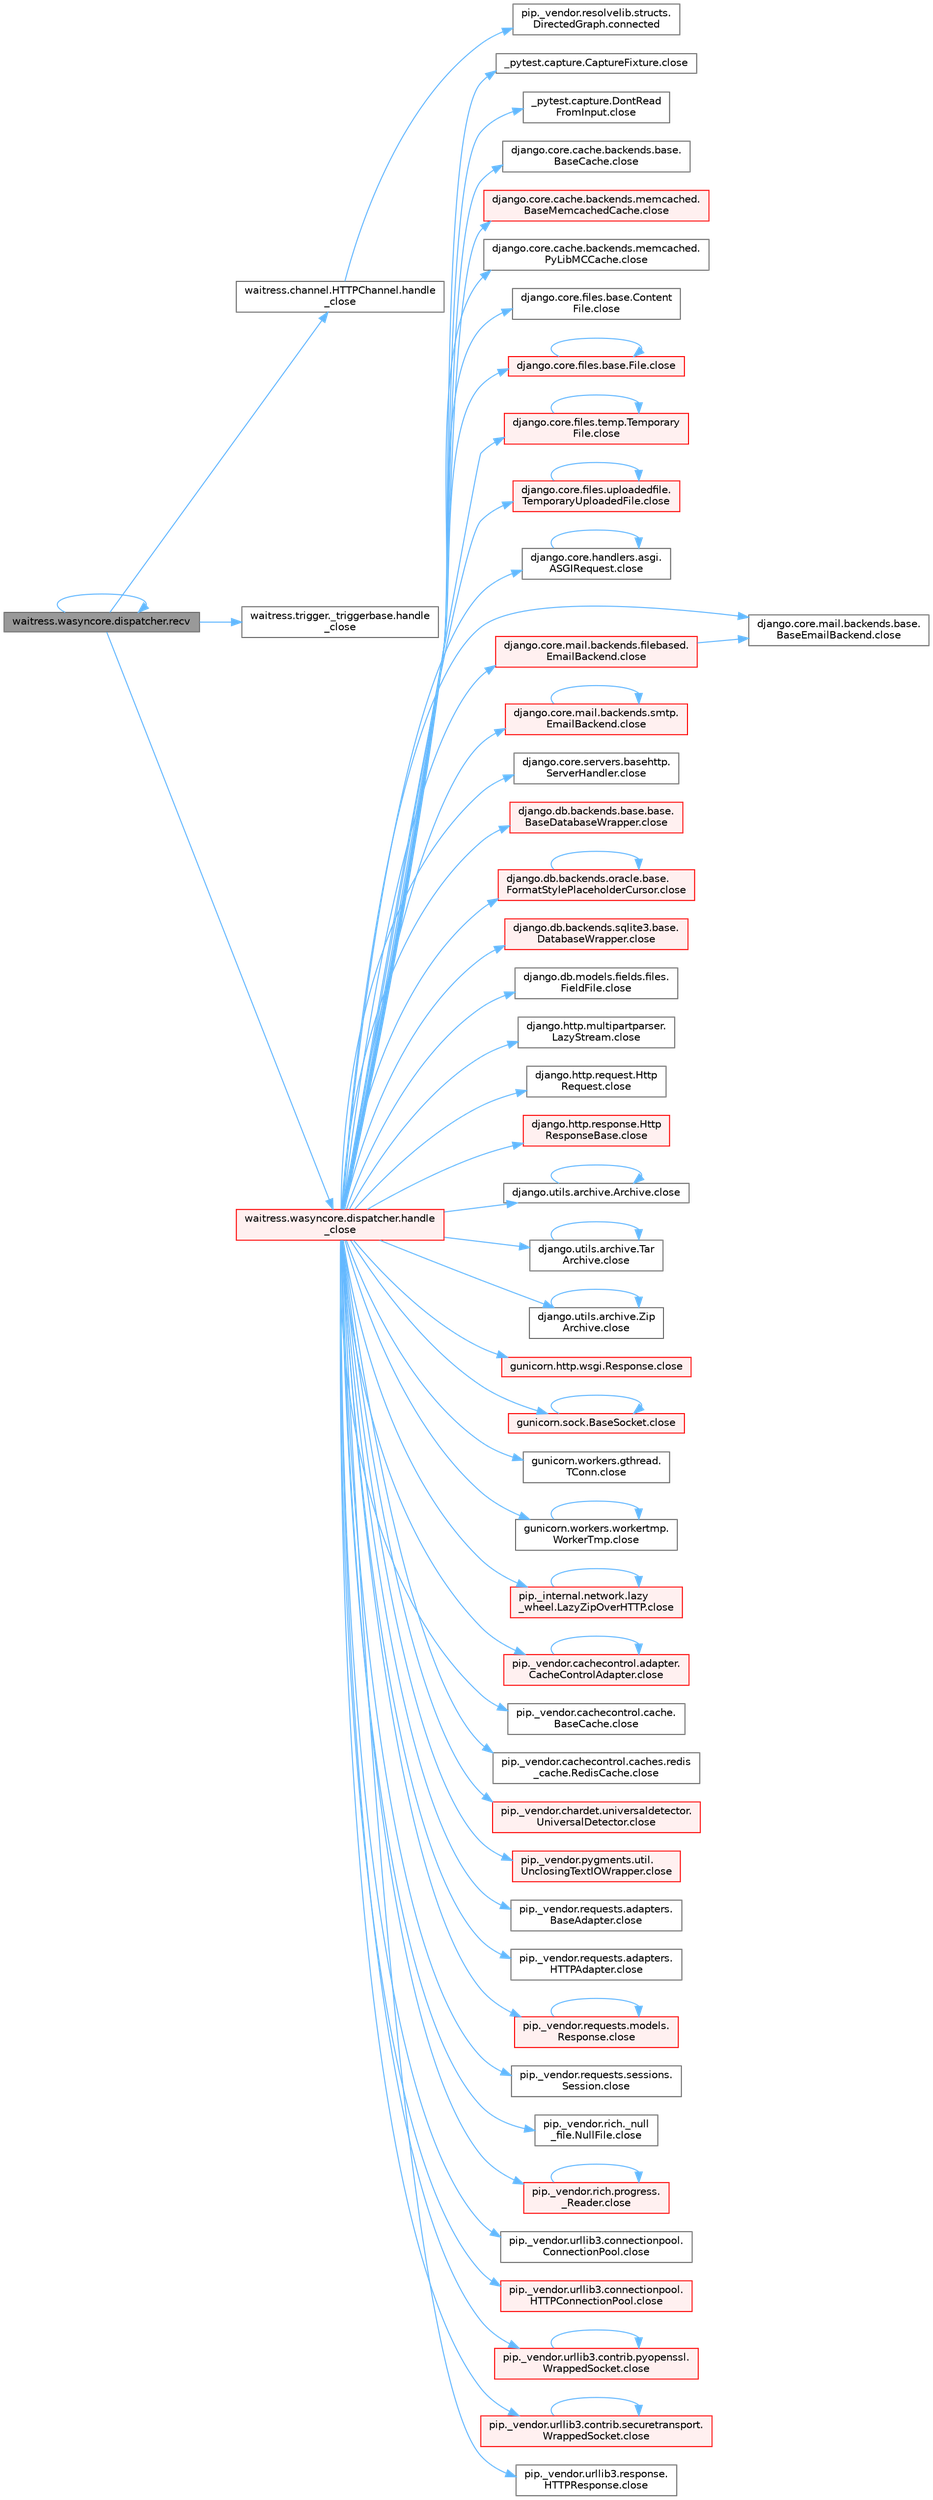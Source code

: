 digraph "waitress.wasyncore.dispatcher.recv"
{
 // LATEX_PDF_SIZE
  bgcolor="transparent";
  edge [fontname=Helvetica,fontsize=10,labelfontname=Helvetica,labelfontsize=10];
  node [fontname=Helvetica,fontsize=10,shape=box,height=0.2,width=0.4];
  rankdir="LR";
  Node1 [id="Node000001",label="waitress.wasyncore.dispatcher.recv",height=0.2,width=0.4,color="gray40", fillcolor="grey60", style="filled", fontcolor="black",tooltip=" "];
  Node1 -> Node2 [id="edge1_Node000001_Node000002",color="steelblue1",style="solid",tooltip=" "];
  Node2 [id="Node000002",label="waitress.channel.HTTPChannel.handle\l_close",height=0.2,width=0.4,color="grey40", fillcolor="white", style="filled",URL="$classwaitress_1_1channel_1_1_h_t_t_p_channel.html#a7a39d8c5e77ff656e2d0a4bbff44853f",tooltip=" "];
  Node2 -> Node3 [id="edge2_Node000002_Node000003",color="steelblue1",style="solid",tooltip=" "];
  Node3 [id="Node000003",label="pip._vendor.resolvelib.structs.\lDirectedGraph.connected",height=0.2,width=0.4,color="grey40", fillcolor="white", style="filled",URL="$classpip_1_1__vendor_1_1resolvelib_1_1structs_1_1_directed_graph.html#a878604abbdcabb60af93a03f5e7bf204",tooltip=" "];
  Node1 -> Node4 [id="edge3_Node000001_Node000004",color="steelblue1",style="solid",tooltip=" "];
  Node4 [id="Node000004",label="waitress.trigger._triggerbase.handle\l_close",height=0.2,width=0.4,color="grey40", fillcolor="white", style="filled",URL="$classwaitress_1_1trigger_1_1__triggerbase.html#a31e26e130509668a8b5bb4240ec9dd45",tooltip=" "];
  Node1 -> Node5 [id="edge4_Node000001_Node000005",color="steelblue1",style="solid",tooltip=" "];
  Node5 [id="Node000005",label="waitress.wasyncore.dispatcher.handle\l_close",height=0.2,width=0.4,color="red", fillcolor="#FFF0F0", style="filled",URL="$classwaitress_1_1wasyncore_1_1dispatcher.html#a3aa67ce99ade5536c206ebc997189803",tooltip=" "];
  Node5 -> Node6 [id="edge5_Node000005_Node000006",color="steelblue1",style="solid",tooltip=" "];
  Node6 [id="Node000006",label="_pytest.capture.CaptureFixture.close",height=0.2,width=0.4,color="grey40", fillcolor="white", style="filled",URL="$class__pytest_1_1capture_1_1_capture_fixture.html#ac018b3a02c2aff2047974ced57907cd0",tooltip=" "];
  Node5 -> Node7 [id="edge6_Node000005_Node000007",color="steelblue1",style="solid",tooltip=" "];
  Node7 [id="Node000007",label="_pytest.capture.DontRead\lFromInput.close",height=0.2,width=0.4,color="grey40", fillcolor="white", style="filled",URL="$class__pytest_1_1capture_1_1_dont_read_from_input.html#accf28daf7db40f53462752cc02bbdd32",tooltip=" "];
  Node5 -> Node8 [id="edge7_Node000005_Node000008",color="steelblue1",style="solid",tooltip=" "];
  Node8 [id="Node000008",label="django.core.cache.backends.base.\lBaseCache.close",height=0.2,width=0.4,color="grey40", fillcolor="white", style="filled",URL="$classdjango_1_1core_1_1cache_1_1backends_1_1base_1_1_base_cache.html#ae5d10e57a1ab2b99171e943370da8cf3",tooltip=" "];
  Node5 -> Node9 [id="edge8_Node000005_Node000009",color="steelblue1",style="solid",tooltip=" "];
  Node9 [id="Node000009",label="django.core.cache.backends.memcached.\lBaseMemcachedCache.close",height=0.2,width=0.4,color="red", fillcolor="#FFF0F0", style="filled",URL="$classdjango_1_1core_1_1cache_1_1backends_1_1memcached_1_1_base_memcached_cache.html#ab36ac92f106d8dacc64d539b447a5e37",tooltip=" "];
  Node5 -> Node12 [id="edge9_Node000005_Node000012",color="steelblue1",style="solid",tooltip=" "];
  Node12 [id="Node000012",label="django.core.cache.backends.memcached.\lPyLibMCCache.close",height=0.2,width=0.4,color="grey40", fillcolor="white", style="filled",URL="$classdjango_1_1core_1_1cache_1_1backends_1_1memcached_1_1_py_lib_m_c_cache.html#a76cb2e86bb346b70433dfe177597da58",tooltip=" "];
  Node5 -> Node13 [id="edge10_Node000005_Node000013",color="steelblue1",style="solid",tooltip=" "];
  Node13 [id="Node000013",label="django.core.files.base.Content\lFile.close",height=0.2,width=0.4,color="grey40", fillcolor="white", style="filled",URL="$classdjango_1_1core_1_1files_1_1base_1_1_content_file.html#a09ae22d8cfcf28936b97a8eba0fd85cb",tooltip=" "];
  Node5 -> Node14 [id="edge11_Node000005_Node000014",color="steelblue1",style="solid",tooltip=" "];
  Node14 [id="Node000014",label="django.core.files.base.File.close",height=0.2,width=0.4,color="red", fillcolor="#FFF0F0", style="filled",URL="$classdjango_1_1core_1_1files_1_1base_1_1_file.html#a0ff3dc914f2c207114a150eaac429bdc",tooltip=" "];
  Node14 -> Node14 [id="edge12_Node000014_Node000014",color="steelblue1",style="solid",tooltip=" "];
  Node5 -> Node22 [id="edge13_Node000005_Node000022",color="steelblue1",style="solid",tooltip=" "];
  Node22 [id="Node000022",label="django.core.files.temp.Temporary\lFile.close",height=0.2,width=0.4,color="red", fillcolor="#FFF0F0", style="filled",URL="$classdjango_1_1core_1_1files_1_1temp_1_1_temporary_file.html#a3137c46b13cae4e5e6fe6489e42677d5",tooltip=" "];
  Node22 -> Node22 [id="edge14_Node000022_Node000022",color="steelblue1",style="solid",tooltip=" "];
  Node5 -> Node1044 [id="edge15_Node000005_Node001044",color="steelblue1",style="solid",tooltip=" "];
  Node1044 [id="Node001044",label="django.core.files.uploadedfile.\lTemporaryUploadedFile.close",height=0.2,width=0.4,color="red", fillcolor="#FFF0F0", style="filled",URL="$classdjango_1_1core_1_1files_1_1uploadedfile_1_1_temporary_uploaded_file.html#a01ddb9d43a99baf6157c1d60b37198cd",tooltip=" "];
  Node1044 -> Node1044 [id="edge16_Node001044_Node001044",color="steelblue1",style="solid",tooltip=" "];
  Node5 -> Node1045 [id="edge17_Node000005_Node001045",color="steelblue1",style="solid",tooltip=" "];
  Node1045 [id="Node001045",label="django.core.handlers.asgi.\lASGIRequest.close",height=0.2,width=0.4,color="grey40", fillcolor="white", style="filled",URL="$classdjango_1_1core_1_1handlers_1_1asgi_1_1_a_s_g_i_request.html#a2f3a1c1c50b4cf63ef552b4f96cc4f7f",tooltip=" "];
  Node1045 -> Node1045 [id="edge18_Node001045_Node001045",color="steelblue1",style="solid",tooltip=" "];
  Node5 -> Node1046 [id="edge19_Node000005_Node001046",color="steelblue1",style="solid",tooltip=" "];
  Node1046 [id="Node001046",label="django.core.mail.backends.base.\lBaseEmailBackend.close",height=0.2,width=0.4,color="grey40", fillcolor="white", style="filled",URL="$classdjango_1_1core_1_1mail_1_1backends_1_1base_1_1_base_email_backend.html#a358a8107d966c2d82d9eb9d18565784e",tooltip=" "];
  Node5 -> Node1047 [id="edge20_Node000005_Node001047",color="steelblue1",style="solid",tooltip=" "];
  Node1047 [id="Node001047",label="django.core.mail.backends.filebased.\lEmailBackend.close",height=0.2,width=0.4,color="red", fillcolor="#FFF0F0", style="filled",URL="$classdjango_1_1core_1_1mail_1_1backends_1_1filebased_1_1_email_backend.html#af90ba8a487930e530a20ceb03669a672",tooltip=" "];
  Node1047 -> Node1046 [id="edge21_Node001047_Node001046",color="steelblue1",style="solid",tooltip=" "];
  Node5 -> Node1048 [id="edge22_Node000005_Node001048",color="steelblue1",style="solid",tooltip=" "];
  Node1048 [id="Node001048",label="django.core.mail.backends.smtp.\lEmailBackend.close",height=0.2,width=0.4,color="red", fillcolor="#FFF0F0", style="filled",URL="$classdjango_1_1core_1_1mail_1_1backends_1_1smtp_1_1_email_backend.html#a6ac7253539c4f1102986c6df417fb050",tooltip=" "];
  Node1048 -> Node1048 [id="edge23_Node001048_Node001048",color="steelblue1",style="solid",tooltip=" "];
  Node5 -> Node1049 [id="edge24_Node000005_Node001049",color="steelblue1",style="solid",tooltip=" "];
  Node1049 [id="Node001049",label="django.core.servers.basehttp.\lServerHandler.close",height=0.2,width=0.4,color="grey40", fillcolor="white", style="filled",URL="$classdjango_1_1core_1_1servers_1_1basehttp_1_1_server_handler.html#a67022bc1dc85a75307901027d41a6a61",tooltip=" "];
  Node5 -> Node1050 [id="edge25_Node000005_Node001050",color="steelblue1",style="solid",tooltip=" "];
  Node1050 [id="Node001050",label="django.db.backends.base.base.\lBaseDatabaseWrapper.close",height=0.2,width=0.4,color="red", fillcolor="#FFF0F0", style="filled",URL="$classdjango_1_1db_1_1backends_1_1base_1_1base_1_1_base_database_wrapper.html#a01214a9b91408274fbc34cb062baf2bc",tooltip=" "];
  Node5 -> Node1060 [id="edge26_Node000005_Node001060",color="steelblue1",style="solid",tooltip=" "];
  Node1060 [id="Node001060",label="django.db.backends.oracle.base.\lFormatStylePlaceholderCursor.close",height=0.2,width=0.4,color="red", fillcolor="#FFF0F0", style="filled",URL="$classdjango_1_1db_1_1backends_1_1oracle_1_1base_1_1_format_style_placeholder_cursor.html#aebbf24b6a824d4e0fb370ce417d41f93",tooltip=" "];
  Node1060 -> Node1060 [id="edge27_Node001060_Node001060",color="steelblue1",style="solid",tooltip=" "];
  Node5 -> Node1065 [id="edge28_Node000005_Node001065",color="steelblue1",style="solid",tooltip=" "];
  Node1065 [id="Node001065",label="django.db.backends.sqlite3.base.\lDatabaseWrapper.close",height=0.2,width=0.4,color="red", fillcolor="#FFF0F0", style="filled",URL="$classdjango_1_1db_1_1backends_1_1sqlite3_1_1base_1_1_database_wrapper.html#accb46eb6dd574171611ec4912f677d3f",tooltip=" "];
  Node5 -> Node1068 [id="edge29_Node000005_Node001068",color="steelblue1",style="solid",tooltip=" "];
  Node1068 [id="Node001068",label="django.db.models.fields.files.\lFieldFile.close",height=0.2,width=0.4,color="grey40", fillcolor="white", style="filled",URL="$classdjango_1_1db_1_1models_1_1fields_1_1files_1_1_field_file.html#a7764f6ac41d2cf2e0e60639dff4d7f03",tooltip=" "];
  Node5 -> Node1069 [id="edge30_Node000005_Node001069",color="steelblue1",style="solid",tooltip=" "];
  Node1069 [id="Node001069",label="django.http.multipartparser.\lLazyStream.close",height=0.2,width=0.4,color="grey40", fillcolor="white", style="filled",URL="$classdjango_1_1http_1_1multipartparser_1_1_lazy_stream.html#a8cc031a8e3e86872b4d5d12ebb448573",tooltip=" "];
  Node5 -> Node1070 [id="edge31_Node000005_Node001070",color="steelblue1",style="solid",tooltip=" "];
  Node1070 [id="Node001070",label="django.http.request.Http\lRequest.close",height=0.2,width=0.4,color="grey40", fillcolor="white", style="filled",URL="$classdjango_1_1http_1_1request_1_1_http_request.html#a13db25295d57830ab61aed1a8339842e",tooltip=" "];
  Node5 -> Node1071 [id="edge32_Node000005_Node001071",color="steelblue1",style="solid",tooltip=" "];
  Node1071 [id="Node001071",label="django.http.response.Http\lResponseBase.close",height=0.2,width=0.4,color="red", fillcolor="#FFF0F0", style="filled",URL="$classdjango_1_1http_1_1response_1_1_http_response_base.html#a2e18a8319fb2b68853f032a3a1e93ffe",tooltip=" "];
  Node5 -> Node1072 [id="edge33_Node000005_Node001072",color="steelblue1",style="solid",tooltip=" "];
  Node1072 [id="Node001072",label="django.utils.archive.Archive.close",height=0.2,width=0.4,color="grey40", fillcolor="white", style="filled",URL="$classdjango_1_1utils_1_1archive_1_1_archive.html#a5fe062c89d687d218982c9c523c74c2a",tooltip=" "];
  Node1072 -> Node1072 [id="edge34_Node001072_Node001072",color="steelblue1",style="solid",tooltip=" "];
  Node5 -> Node1073 [id="edge35_Node000005_Node001073",color="steelblue1",style="solid",tooltip=" "];
  Node1073 [id="Node001073",label="django.utils.archive.Tar\lArchive.close",height=0.2,width=0.4,color="grey40", fillcolor="white", style="filled",URL="$classdjango_1_1utils_1_1archive_1_1_tar_archive.html#a9f92da2fc83a8bf18400412a9cf77836",tooltip=" "];
  Node1073 -> Node1073 [id="edge36_Node001073_Node001073",color="steelblue1",style="solid",tooltip=" "];
  Node5 -> Node1074 [id="edge37_Node000005_Node001074",color="steelblue1",style="solid",tooltip=" "];
  Node1074 [id="Node001074",label="django.utils.archive.Zip\lArchive.close",height=0.2,width=0.4,color="grey40", fillcolor="white", style="filled",URL="$classdjango_1_1utils_1_1archive_1_1_zip_archive.html#a72926f0c232970ff5bf94a7082dd5ac9",tooltip=" "];
  Node1074 -> Node1074 [id="edge38_Node001074_Node001074",color="steelblue1",style="solid",tooltip=" "];
  Node5 -> Node1075 [id="edge39_Node000005_Node001075",color="steelblue1",style="solid",tooltip=" "];
  Node1075 [id="Node001075",label="gunicorn.http.wsgi.Response.close",height=0.2,width=0.4,color="red", fillcolor="#FFF0F0", style="filled",URL="$classgunicorn_1_1http_1_1wsgi_1_1_response.html#a046ea28916c2a721d57a5852261bef24",tooltip=" "];
  Node5 -> Node1082 [id="edge40_Node000005_Node001082",color="steelblue1",style="solid",tooltip=" "];
  Node1082 [id="Node001082",label="gunicorn.sock.BaseSocket.close",height=0.2,width=0.4,color="red", fillcolor="#FFF0F0", style="filled",URL="$classgunicorn_1_1sock_1_1_base_socket.html#af2002e81bf30cc8c6614f9568af6ef06",tooltip=" "];
  Node1082 -> Node1082 [id="edge41_Node001082_Node001082",color="steelblue1",style="solid",tooltip=" "];
  Node5 -> Node1124 [id="edge42_Node000005_Node001124",color="steelblue1",style="solid",tooltip=" "];
  Node1124 [id="Node001124",label="gunicorn.workers.gthread.\lTConn.close",height=0.2,width=0.4,color="grey40", fillcolor="white", style="filled",URL="$classgunicorn_1_1workers_1_1gthread_1_1_t_conn.html#aa302868e132a81509a48f46789d6afc4",tooltip=" "];
  Node5 -> Node1125 [id="edge43_Node000005_Node001125",color="steelblue1",style="solid",tooltip=" "];
  Node1125 [id="Node001125",label="gunicorn.workers.workertmp.\lWorkerTmp.close",height=0.2,width=0.4,color="grey40", fillcolor="white", style="filled",URL="$classgunicorn_1_1workers_1_1workertmp_1_1_worker_tmp.html#ae6bf726cee2be8f52fa4bbe0f868d3c6",tooltip=" "];
  Node1125 -> Node1125 [id="edge44_Node001125_Node001125",color="steelblue1",style="solid",tooltip=" "];
  Node5 -> Node1126 [id="edge45_Node000005_Node001126",color="steelblue1",style="solid",tooltip=" "];
  Node1126 [id="Node001126",label="pip._internal.network.lazy\l_wheel.LazyZipOverHTTP.close",height=0.2,width=0.4,color="red", fillcolor="#FFF0F0", style="filled",URL="$classpip_1_1__internal_1_1network_1_1lazy__wheel_1_1_lazy_zip_over_h_t_t_p.html#a6aeec11453c683f141b9fe121163a8d0",tooltip=" "];
  Node1126 -> Node1126 [id="edge46_Node001126_Node001126",color="steelblue1",style="solid",tooltip=" "];
  Node5 -> Node1127 [id="edge47_Node000005_Node001127",color="steelblue1",style="solid",tooltip=" "];
  Node1127 [id="Node001127",label="pip._vendor.cachecontrol.adapter.\lCacheControlAdapter.close",height=0.2,width=0.4,color="red", fillcolor="#FFF0F0", style="filled",URL="$classpip_1_1__vendor_1_1cachecontrol_1_1adapter_1_1_cache_control_adapter.html#a085c6ea7434042e9af7286a8875fb646",tooltip=" "];
  Node1127 -> Node1127 [id="edge48_Node001127_Node001127",color="steelblue1",style="solid",tooltip=" "];
  Node5 -> Node1130 [id="edge49_Node000005_Node001130",color="steelblue1",style="solid",tooltip=" "];
  Node1130 [id="Node001130",label="pip._vendor.cachecontrol.cache.\lBaseCache.close",height=0.2,width=0.4,color="grey40", fillcolor="white", style="filled",URL="$classpip_1_1__vendor_1_1cachecontrol_1_1cache_1_1_base_cache.html#aed3b918393d941c531ffda7afa8968c5",tooltip=" "];
  Node5 -> Node1131 [id="edge50_Node000005_Node001131",color="steelblue1",style="solid",tooltip=" "];
  Node1131 [id="Node001131",label="pip._vendor.cachecontrol.caches.redis\l_cache.RedisCache.close",height=0.2,width=0.4,color="grey40", fillcolor="white", style="filled",URL="$classpip_1_1__vendor_1_1cachecontrol_1_1caches_1_1redis__cache_1_1_redis_cache.html#a3703f11cd74de5a2d416b33208df6710",tooltip=" "];
  Node5 -> Node1132 [id="edge51_Node000005_Node001132",color="steelblue1",style="solid",tooltip=" "];
  Node1132 [id="Node001132",label="pip._vendor.chardet.universaldetector.\lUniversalDetector.close",height=0.2,width=0.4,color="red", fillcolor="#FFF0F0", style="filled",URL="$classpip_1_1__vendor_1_1chardet_1_1universaldetector_1_1_universal_detector.html#a2a729e7ae145e4953628aac35a1478d1",tooltip=" "];
  Node5 -> Node1139 [id="edge52_Node000005_Node001139",color="steelblue1",style="solid",tooltip=" "];
  Node1139 [id="Node001139",label="pip._vendor.pygments.util.\lUnclosingTextIOWrapper.close",height=0.2,width=0.4,color="red", fillcolor="#FFF0F0", style="filled",URL="$classpip_1_1__vendor_1_1pygments_1_1util_1_1_unclosing_text_i_o_wrapper.html#a8b7334932e365946b03244a148e50846",tooltip=" "];
  Node5 -> Node3092 [id="edge53_Node000005_Node003092",color="steelblue1",style="solid",tooltip=" "];
  Node3092 [id="Node003092",label="pip._vendor.requests.adapters.\lBaseAdapter.close",height=0.2,width=0.4,color="grey40", fillcolor="white", style="filled",URL="$classpip_1_1__vendor_1_1requests_1_1adapters_1_1_base_adapter.html#ab52f259a4633310e303f4ac6b07eb1e5",tooltip=" "];
  Node5 -> Node3093 [id="edge54_Node000005_Node003093",color="steelblue1",style="solid",tooltip=" "];
  Node3093 [id="Node003093",label="pip._vendor.requests.adapters.\lHTTPAdapter.close",height=0.2,width=0.4,color="grey40", fillcolor="white", style="filled",URL="$classpip_1_1__vendor_1_1requests_1_1adapters_1_1_h_t_t_p_adapter.html#abce959ea97f8378278ff019c78481a11",tooltip=" "];
  Node5 -> Node3094 [id="edge55_Node000005_Node003094",color="steelblue1",style="solid",tooltip=" "];
  Node3094 [id="Node003094",label="pip._vendor.requests.models.\lResponse.close",height=0.2,width=0.4,color="red", fillcolor="#FFF0F0", style="filled",URL="$classpip_1_1__vendor_1_1requests_1_1models_1_1_response.html#ad28d6ce5be5b46752b43673257562918",tooltip=" "];
  Node3094 -> Node3094 [id="edge56_Node003094_Node003094",color="steelblue1",style="solid",tooltip=" "];
  Node5 -> Node3095 [id="edge57_Node000005_Node003095",color="steelblue1",style="solid",tooltip=" "];
  Node3095 [id="Node003095",label="pip._vendor.requests.sessions.\lSession.close",height=0.2,width=0.4,color="grey40", fillcolor="white", style="filled",URL="$classpip_1_1__vendor_1_1requests_1_1sessions_1_1_session.html#a68f6778af4ee2d650c2669eab73f7316",tooltip=" "];
  Node5 -> Node3096 [id="edge58_Node000005_Node003096",color="steelblue1",style="solid",tooltip=" "];
  Node3096 [id="Node003096",label="pip._vendor.rich._null\l_file.NullFile.close",height=0.2,width=0.4,color="grey40", fillcolor="white", style="filled",URL="$classpip_1_1__vendor_1_1rich_1_1__null__file_1_1_null_file.html#a69df97884b231150d00b66e93e01b127",tooltip=" "];
  Node5 -> Node3097 [id="edge59_Node000005_Node003097",color="steelblue1",style="solid",tooltip=" "];
  Node3097 [id="Node003097",label="pip._vendor.rich.progress.\l_Reader.close",height=0.2,width=0.4,color="red", fillcolor="#FFF0F0", style="filled",URL="$classpip_1_1__vendor_1_1rich_1_1progress_1_1___reader.html#a6c0b1964d885972a97a12a9ac01d23e8",tooltip=" "];
  Node3097 -> Node3097 [id="edge60_Node003097_Node003097",color="steelblue1",style="solid",tooltip=" "];
  Node5 -> Node3157 [id="edge61_Node000005_Node003157",color="steelblue1",style="solid",tooltip=" "];
  Node3157 [id="Node003157",label="pip._vendor.urllib3.connectionpool.\lConnectionPool.close",height=0.2,width=0.4,color="grey40", fillcolor="white", style="filled",URL="$classpip_1_1__vendor_1_1urllib3_1_1connectionpool_1_1_connection_pool.html#a95d4181616367e6d07952c025345472f",tooltip=" "];
  Node5 -> Node3158 [id="edge62_Node000005_Node003158",color="steelblue1",style="solid",tooltip=" "];
  Node3158 [id="Node003158",label="pip._vendor.urllib3.connectionpool.\lHTTPConnectionPool.close",height=0.2,width=0.4,color="red", fillcolor="#FFF0F0", style="filled",URL="$classpip_1_1__vendor_1_1urllib3_1_1connectionpool_1_1_h_t_t_p_connection_pool.html#a7a425188d0edc28baf765972da7628b4",tooltip=" "];
  Node5 -> Node3160 [id="edge63_Node000005_Node003160",color="steelblue1",style="solid",tooltip=" "];
  Node3160 [id="Node003160",label="pip._vendor.urllib3.contrib.pyopenssl.\lWrappedSocket.close",height=0.2,width=0.4,color="red", fillcolor="#FFF0F0", style="filled",URL="$classpip_1_1__vendor_1_1urllib3_1_1contrib_1_1pyopenssl_1_1_wrapped_socket.html#a971727c09e26dabe28ed3291ff94885b",tooltip=" "];
  Node3160 -> Node3160 [id="edge64_Node003160_Node003160",color="steelblue1",style="solid",tooltip=" "];
  Node5 -> Node3161 [id="edge65_Node000005_Node003161",color="steelblue1",style="solid",tooltip=" "];
  Node3161 [id="Node003161",label="pip._vendor.urllib3.contrib.securetransport.\lWrappedSocket.close",height=0.2,width=0.4,color="red", fillcolor="#FFF0F0", style="filled",URL="$classpip_1_1__vendor_1_1urllib3_1_1contrib_1_1securetransport_1_1_wrapped_socket.html#af0f4930b6b559090af795e5165d1d92a",tooltip=" "];
  Node3161 -> Node3161 [id="edge66_Node003161_Node003161",color="steelblue1",style="solid",tooltip=" "];
  Node5 -> Node3162 [id="edge67_Node000005_Node003162",color="steelblue1",style="solid",tooltip=" "];
  Node3162 [id="Node003162",label="pip._vendor.urllib3.response.\lHTTPResponse.close",height=0.2,width=0.4,color="grey40", fillcolor="white", style="filled",URL="$classpip_1_1__vendor_1_1urllib3_1_1response_1_1_h_t_t_p_response.html#ad3d2aebb3bd16c8480d991f23c7d410c",tooltip=" "];
  Node1 -> Node1 [id="edge68_Node000001_Node000001",color="steelblue1",style="solid",tooltip=" "];
}
